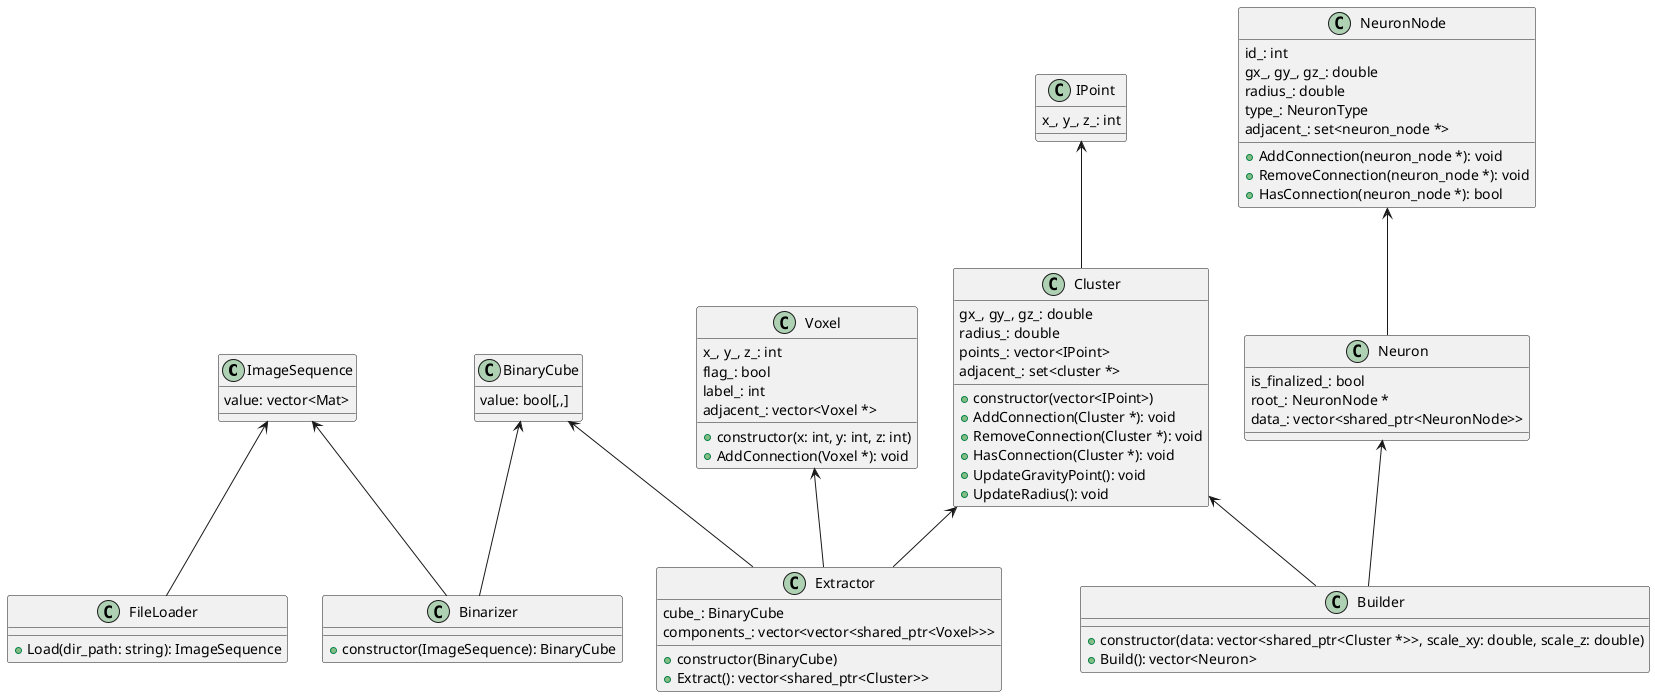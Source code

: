 @startuml class.png
class ImageSequence {
  value: vector<Mat>
}
class FileLoader {
  +Load(dir_path: string): ImageSequence
}
class BinaryCube {
  value: bool[,,]
}
class Binarizer {
  +constructor(ImageSequence): BinaryCube
}
class Extractor {
  cube_: BinaryCube
  components_: vector<vector<shared_ptr<Voxel>>>
  +constructor(BinaryCube)
  +Extract(): vector<shared_ptr<Cluster>>
}
class Voxel {
  x_, y_, z_: int
  flag_: bool
  label_: int
  adjacent_: vector<Voxel *>
  +constructor(x: int, y: int, z: int)
  +AddConnection(Voxel *): void
}
class Cluster {
  gx_, gy_, gz_: double
  radius_: double
  points_: vector<IPoint>
  adjacent_: set<cluster *>
  +constructor(vector<IPoint>)
  +AddConnection(Cluster *): void
  +RemoveConnection(Cluster *): void
  +HasConnection(Cluster *): void
  +UpdateGravityPoint(): void
  +UpdateRadius(): void
}
class Builder {
  +constructor(data: vector<shared_ptr<Cluster *>>, scale_xy: double, scale_z: double)
  +Build(): vector<Neuron>
}
class NeuronNode {
  id_: int
  gx_, gy_, gz_: double
  radius_: double
  type_: NeuronType
  adjacent_: set<neuron_node *>
  +AddConnection(neuron_node *): void
  +RemoveConnection(neuron_node *): void
  +HasConnection(neuron_node *): bool
}
class Neuron {
  is_finalized_: bool
  root_: NeuronNode *
  data_: vector<shared_ptr<NeuronNode>>
}
class IPoint {
  x_, y_, z_: int
}
ImageSequence <-- FileLoader
ImageSequence <-- Binarizer
BinaryCube <-- Binarizer
BinaryCube <-- Extractor
Voxel <-- Extractor
Cluster <-- Extractor
NeuronNode <-- Neuron
Neuron <-- Builder
Cluster <-- Builder
IPoint <-- Cluster
@enduml
